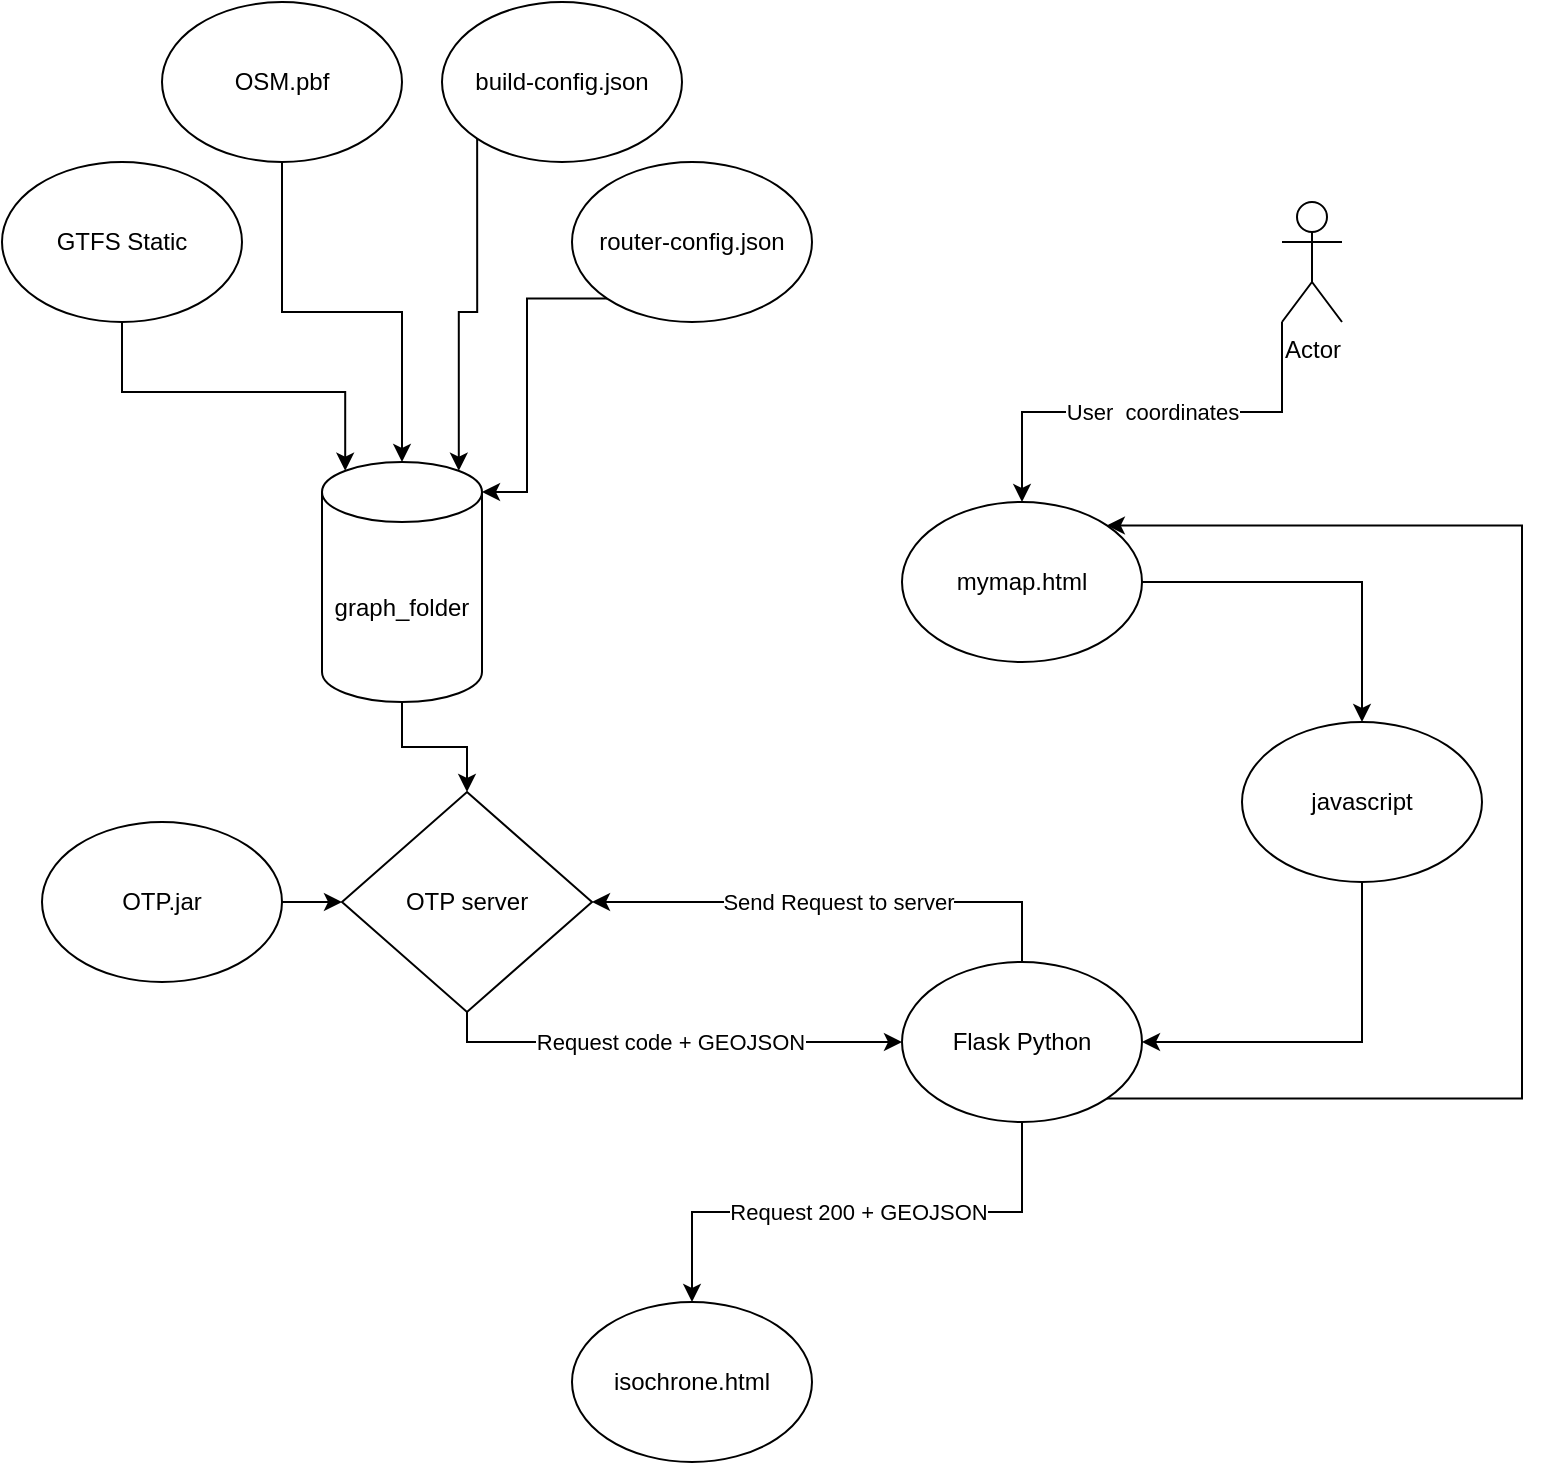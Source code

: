 <mxfile version="17.2.5" type="github">
  <diagram id="FExUTwNNwDyyfn4sxqM5" name="Page-1">
    <mxGraphModel dx="1000" dy="1120" grid="1" gridSize="10" guides="1" tooltips="1" connect="1" arrows="1" fold="1" page="1" pageScale="1" pageWidth="850" pageHeight="1100" math="0" shadow="0">
      <root>
        <mxCell id="0" />
        <mxCell id="1" parent="0" />
        <mxCell id="PnR3FcP3WaYGH2_9Wonp-11" style="edgeStyle=orthogonalEdgeStyle;rounded=0;orthogonalLoop=1;jettySize=auto;html=1;exitX=1;exitY=0.5;exitDx=0;exitDy=0;entryX=0;entryY=0.5;entryDx=0;entryDy=0;" edge="1" parent="1" source="PnR3FcP3WaYGH2_9Wonp-1" target="PnR3FcP3WaYGH2_9Wonp-9">
          <mxGeometry relative="1" as="geometry" />
        </mxCell>
        <mxCell id="PnR3FcP3WaYGH2_9Wonp-1" value="OTP.jar" style="ellipse;whiteSpace=wrap;html=1;" vertex="1" parent="1">
          <mxGeometry x="50" y="580" width="120" height="80" as="geometry" />
        </mxCell>
        <mxCell id="PnR3FcP3WaYGH2_9Wonp-17" style="edgeStyle=orthogonalEdgeStyle;rounded=0;orthogonalLoop=1;jettySize=auto;html=1;exitX=0.5;exitY=1;exitDx=0;exitDy=0;exitPerimeter=0;entryX=0.5;entryY=0;entryDx=0;entryDy=0;" edge="1" parent="1" source="PnR3FcP3WaYGH2_9Wonp-2" target="PnR3FcP3WaYGH2_9Wonp-9">
          <mxGeometry relative="1" as="geometry" />
        </mxCell>
        <mxCell id="PnR3FcP3WaYGH2_9Wonp-2" value="graph_folder" style="shape=cylinder3;whiteSpace=wrap;html=1;boundedLbl=1;backgroundOutline=1;size=15;" vertex="1" parent="1">
          <mxGeometry x="190" y="400" width="80" height="120" as="geometry" />
        </mxCell>
        <mxCell id="PnR3FcP3WaYGH2_9Wonp-6" style="edgeStyle=orthogonalEdgeStyle;rounded=0;orthogonalLoop=1;jettySize=auto;html=1;exitX=0.5;exitY=1;exitDx=0;exitDy=0;entryX=0.145;entryY=0;entryDx=0;entryDy=4.35;entryPerimeter=0;" edge="1" parent="1" source="PnR3FcP3WaYGH2_9Wonp-3" target="PnR3FcP3WaYGH2_9Wonp-2">
          <mxGeometry relative="1" as="geometry" />
        </mxCell>
        <mxCell id="PnR3FcP3WaYGH2_9Wonp-3" value="GTFS Static" style="ellipse;whiteSpace=wrap;html=1;" vertex="1" parent="1">
          <mxGeometry x="30" y="250" width="120" height="80" as="geometry" />
        </mxCell>
        <mxCell id="PnR3FcP3WaYGH2_9Wonp-12" style="edgeStyle=orthogonalEdgeStyle;rounded=0;orthogonalLoop=1;jettySize=auto;html=1;exitX=0.5;exitY=1;exitDx=0;exitDy=0;entryX=0.5;entryY=0;entryDx=0;entryDy=0;entryPerimeter=0;" edge="1" parent="1" source="PnR3FcP3WaYGH2_9Wonp-5" target="PnR3FcP3WaYGH2_9Wonp-2">
          <mxGeometry relative="1" as="geometry" />
        </mxCell>
        <mxCell id="PnR3FcP3WaYGH2_9Wonp-5" value="OSM.pbf" style="ellipse;whiteSpace=wrap;html=1;" vertex="1" parent="1">
          <mxGeometry x="110" y="170" width="120" height="80" as="geometry" />
        </mxCell>
        <mxCell id="PnR3FcP3WaYGH2_9Wonp-32" value="Request code + GEOJSON" style="edgeStyle=orthogonalEdgeStyle;rounded=0;orthogonalLoop=1;jettySize=auto;html=1;exitX=0.5;exitY=1;exitDx=0;exitDy=0;entryX=0;entryY=0.5;entryDx=0;entryDy=0;" edge="1" parent="1" source="PnR3FcP3WaYGH2_9Wonp-9" target="PnR3FcP3WaYGH2_9Wonp-24">
          <mxGeometry relative="1" as="geometry">
            <Array as="points">
              <mxPoint x="263" y="690" />
            </Array>
          </mxGeometry>
        </mxCell>
        <mxCell id="PnR3FcP3WaYGH2_9Wonp-9" value="OTP server" style="rhombus;whiteSpace=wrap;html=1;" vertex="1" parent="1">
          <mxGeometry x="200" y="565" width="125" height="110" as="geometry" />
        </mxCell>
        <mxCell id="PnR3FcP3WaYGH2_9Wonp-15" style="edgeStyle=orthogonalEdgeStyle;rounded=0;orthogonalLoop=1;jettySize=auto;html=1;exitX=0;exitY=1;exitDx=0;exitDy=0;entryX=0.855;entryY=0;entryDx=0;entryDy=4.35;entryPerimeter=0;" edge="1" parent="1" source="PnR3FcP3WaYGH2_9Wonp-13" target="PnR3FcP3WaYGH2_9Wonp-2">
          <mxGeometry relative="1" as="geometry" />
        </mxCell>
        <mxCell id="PnR3FcP3WaYGH2_9Wonp-13" value="build-config.json" style="ellipse;whiteSpace=wrap;html=1;" vertex="1" parent="1">
          <mxGeometry x="250" y="170" width="120" height="80" as="geometry" />
        </mxCell>
        <mxCell id="PnR3FcP3WaYGH2_9Wonp-16" style="edgeStyle=orthogonalEdgeStyle;rounded=0;orthogonalLoop=1;jettySize=auto;html=1;exitX=0;exitY=1;exitDx=0;exitDy=0;entryX=1;entryY=0;entryDx=0;entryDy=15;entryPerimeter=0;" edge="1" parent="1" source="PnR3FcP3WaYGH2_9Wonp-14" target="PnR3FcP3WaYGH2_9Wonp-2">
          <mxGeometry relative="1" as="geometry" />
        </mxCell>
        <mxCell id="PnR3FcP3WaYGH2_9Wonp-14" value="router-config.json" style="ellipse;whiteSpace=wrap;html=1;" vertex="1" parent="1">
          <mxGeometry x="315" y="250" width="120" height="80" as="geometry" />
        </mxCell>
        <mxCell id="PnR3FcP3WaYGH2_9Wonp-25" style="edgeStyle=orthogonalEdgeStyle;rounded=0;orthogonalLoop=1;jettySize=auto;html=1;exitX=1;exitY=0.5;exitDx=0;exitDy=0;entryX=0.5;entryY=0;entryDx=0;entryDy=0;" edge="1" parent="1" source="PnR3FcP3WaYGH2_9Wonp-18" target="PnR3FcP3WaYGH2_9Wonp-21">
          <mxGeometry relative="1" as="geometry" />
        </mxCell>
        <mxCell id="PnR3FcP3WaYGH2_9Wonp-18" value="mymap.html" style="ellipse;whiteSpace=wrap;html=1;" vertex="1" parent="1">
          <mxGeometry x="480" y="420" width="120" height="80" as="geometry" />
        </mxCell>
        <mxCell id="PnR3FcP3WaYGH2_9Wonp-26" style="edgeStyle=orthogonalEdgeStyle;rounded=0;orthogonalLoop=1;jettySize=auto;html=1;exitX=0.5;exitY=1;exitDx=0;exitDy=0;entryX=1;entryY=0.5;entryDx=0;entryDy=0;" edge="1" parent="1" source="PnR3FcP3WaYGH2_9Wonp-21" target="PnR3FcP3WaYGH2_9Wonp-24">
          <mxGeometry relative="1" as="geometry" />
        </mxCell>
        <mxCell id="PnR3FcP3WaYGH2_9Wonp-21" value="javascript" style="ellipse;whiteSpace=wrap;html=1;" vertex="1" parent="1">
          <mxGeometry x="650" y="530" width="120" height="80" as="geometry" />
        </mxCell>
        <mxCell id="PnR3FcP3WaYGH2_9Wonp-23" value="User&amp;nbsp; coordinates" style="edgeStyle=orthogonalEdgeStyle;rounded=0;orthogonalLoop=1;jettySize=auto;html=1;exitX=0;exitY=1;exitDx=0;exitDy=0;exitPerimeter=0;entryX=0.5;entryY=0;entryDx=0;entryDy=0;" edge="1" parent="1" source="PnR3FcP3WaYGH2_9Wonp-22" target="PnR3FcP3WaYGH2_9Wonp-18">
          <mxGeometry relative="1" as="geometry" />
        </mxCell>
        <mxCell id="PnR3FcP3WaYGH2_9Wonp-22" value="Actor" style="shape=umlActor;verticalLabelPosition=bottom;verticalAlign=top;html=1;outlineConnect=0;" vertex="1" parent="1">
          <mxGeometry x="670" y="270" width="30" height="60" as="geometry" />
        </mxCell>
        <mxCell id="PnR3FcP3WaYGH2_9Wonp-31" value="Send Request to server" style="edgeStyle=orthogonalEdgeStyle;rounded=0;orthogonalLoop=1;jettySize=auto;html=1;exitX=0.5;exitY=0;exitDx=0;exitDy=0;entryX=1;entryY=0.5;entryDx=0;entryDy=0;" edge="1" parent="1" source="PnR3FcP3WaYGH2_9Wonp-24" target="PnR3FcP3WaYGH2_9Wonp-9">
          <mxGeometry relative="1" as="geometry" />
        </mxCell>
        <mxCell id="PnR3FcP3WaYGH2_9Wonp-33" value="Request 200 + GEOJSON" style="edgeStyle=orthogonalEdgeStyle;rounded=0;orthogonalLoop=1;jettySize=auto;html=1;exitX=0.5;exitY=1;exitDx=0;exitDy=0;entryX=0.5;entryY=0;entryDx=0;entryDy=0;" edge="1" parent="1" source="PnR3FcP3WaYGH2_9Wonp-24" target="PnR3FcP3WaYGH2_9Wonp-28">
          <mxGeometry relative="1" as="geometry" />
        </mxCell>
        <mxCell id="PnR3FcP3WaYGH2_9Wonp-34" style="edgeStyle=orthogonalEdgeStyle;rounded=0;orthogonalLoop=1;jettySize=auto;html=1;exitX=1;exitY=1;exitDx=0;exitDy=0;entryX=1;entryY=0;entryDx=0;entryDy=0;" edge="1" parent="1" source="PnR3FcP3WaYGH2_9Wonp-24" target="PnR3FcP3WaYGH2_9Wonp-18">
          <mxGeometry relative="1" as="geometry">
            <Array as="points">
              <mxPoint x="790" y="719" />
              <mxPoint x="790" y="431" />
            </Array>
          </mxGeometry>
        </mxCell>
        <mxCell id="PnR3FcP3WaYGH2_9Wonp-24" value="Flask Python" style="ellipse;whiteSpace=wrap;html=1;" vertex="1" parent="1">
          <mxGeometry x="480" y="650" width="120" height="80" as="geometry" />
        </mxCell>
        <mxCell id="PnR3FcP3WaYGH2_9Wonp-28" value="isochrone.html" style="ellipse;whiteSpace=wrap;html=1;" vertex="1" parent="1">
          <mxGeometry x="315" y="820" width="120" height="80" as="geometry" />
        </mxCell>
      </root>
    </mxGraphModel>
  </diagram>
</mxfile>
